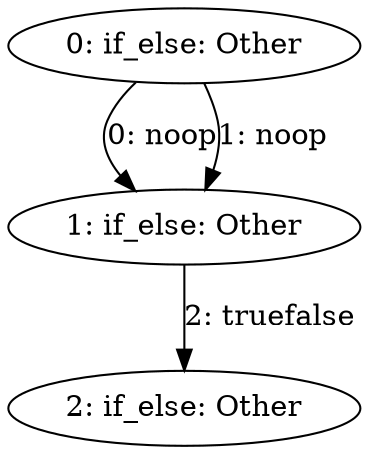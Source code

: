 digraph {
    0 [ label = "0: if_else: Other" ]
    1 [ label = "1: if_else: Other" ]
    2 [ label = "2: if_else: Other" ]
    0 -> 1 [ label = "0: noop" ]
    0 -> 1 [ label = "1: noop" ]
    1 -> 2 [ label = "2: truefalse" ]
}
